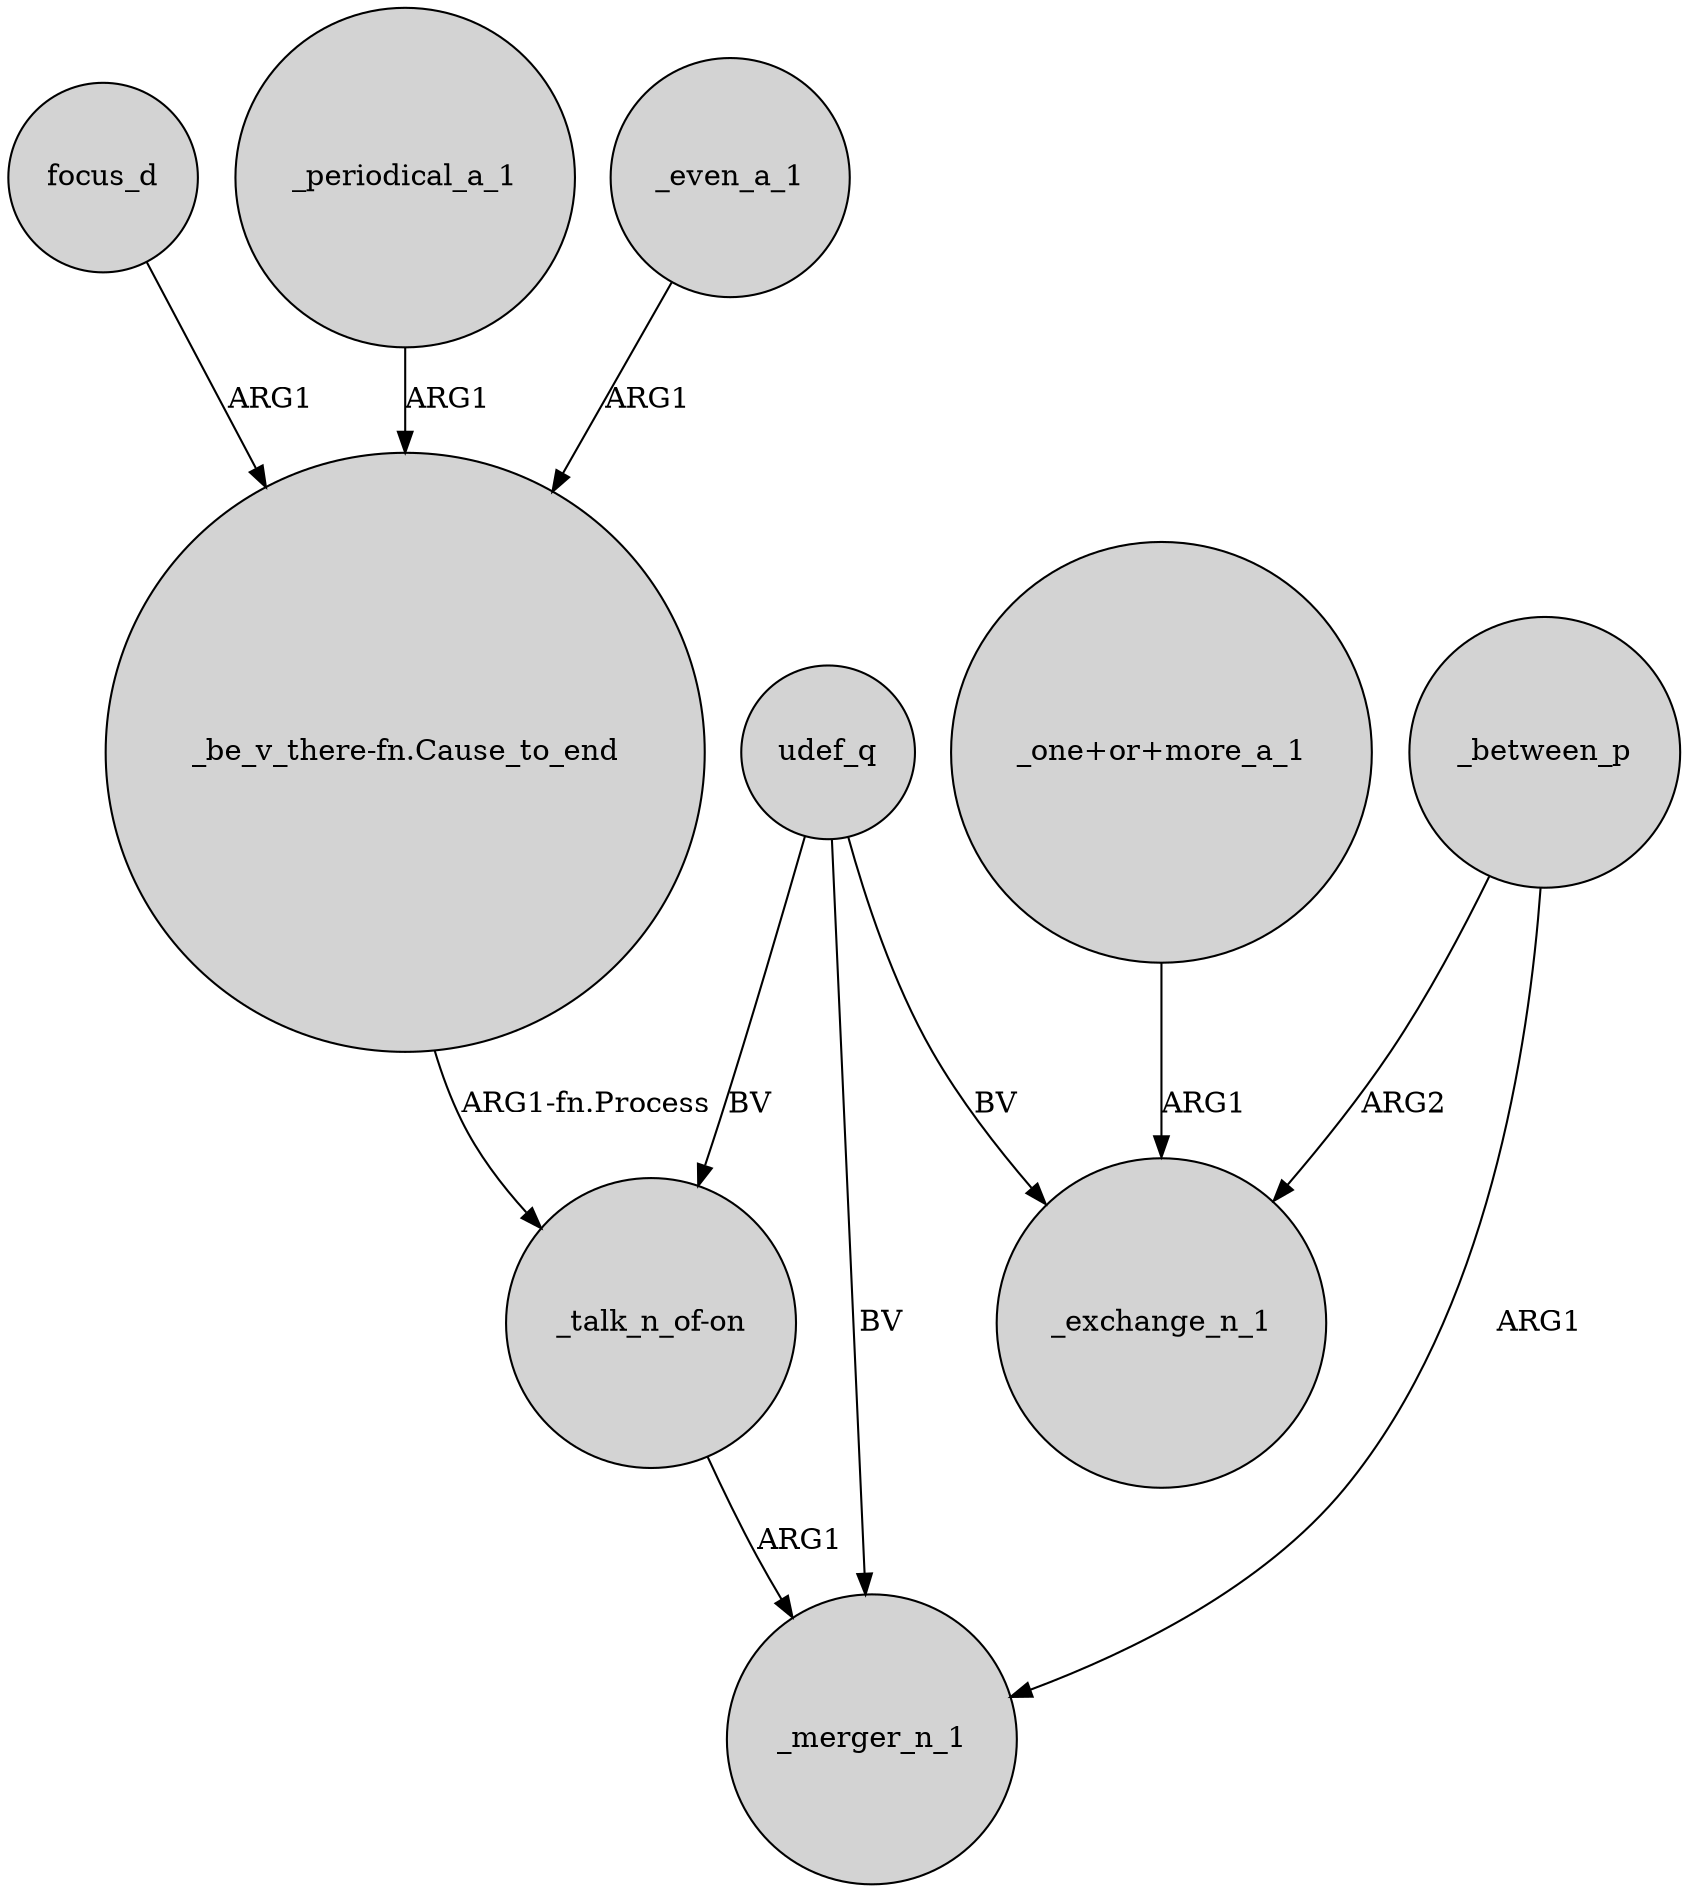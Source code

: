 digraph {
	node [shape=circle style=filled]
	focus_d -> "_be_v_there-fn.Cause_to_end" [label=ARG1]
	"_be_v_there-fn.Cause_to_end" -> "_talk_n_of-on" [label="ARG1-fn.Process"]
	_between_p -> _merger_n_1 [label=ARG1]
	_periodical_a_1 -> "_be_v_there-fn.Cause_to_end" [label=ARG1]
	_between_p -> _exchange_n_1 [label=ARG2]
	"_talk_n_of-on" -> _merger_n_1 [label=ARG1]
	"_one+or+more_a_1" -> _exchange_n_1 [label=ARG1]
	udef_q -> _merger_n_1 [label=BV]
	_even_a_1 -> "_be_v_there-fn.Cause_to_end" [label=ARG1]
	udef_q -> "_talk_n_of-on" [label=BV]
	udef_q -> _exchange_n_1 [label=BV]
}

